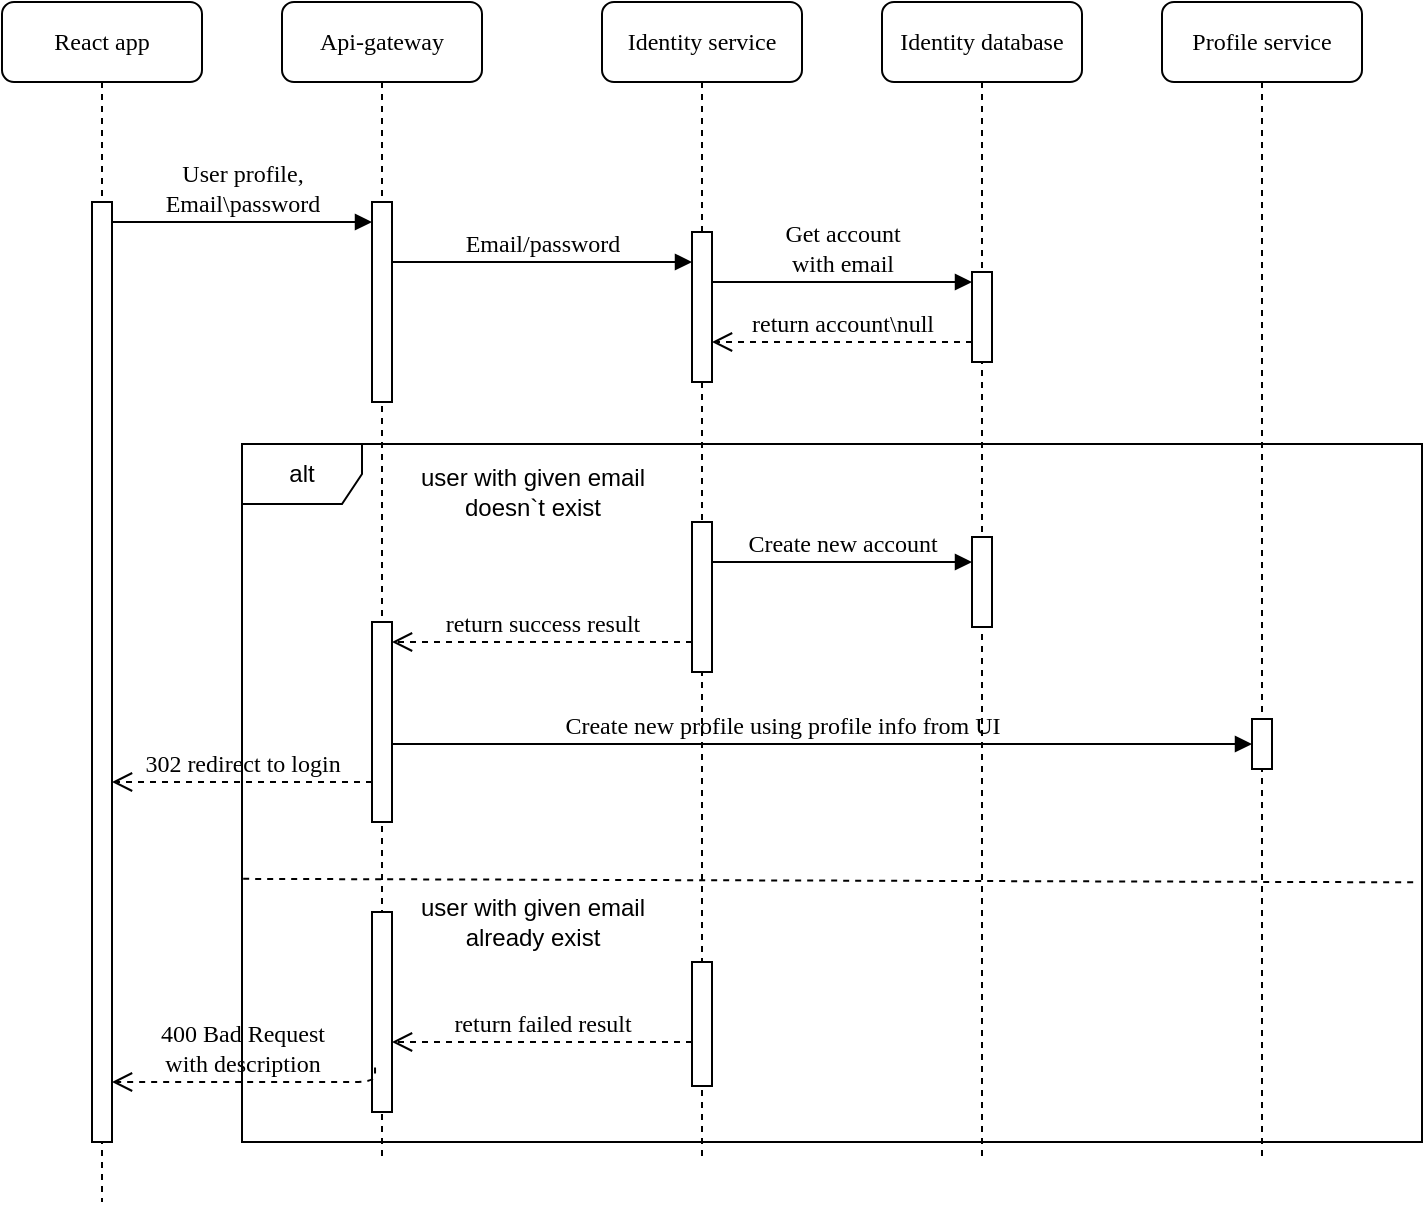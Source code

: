 <mxfile version="13.1.3" type="device" pages="6"><diagram id="9wFj2V6PpB4902ZqA-4b" name="Sign-up"><mxGraphModel dx="1447" dy="750" grid="1" gridSize="10" guides="1" tooltips="1" connect="1" arrows="1" fold="1" page="1" pageScale="1" pageWidth="827" pageHeight="1169" math="0" shadow="0"><root><mxCell id="CemL0s_GBhH2OFQFyPl--0"/><mxCell id="CemL0s_GBhH2OFQFyPl--1" parent="CemL0s_GBhH2OFQFyPl--0"/><mxCell id="FNiVeLtGF27XcZiE5bSa-1" value="alt" style="shape=umlFrame;whiteSpace=wrap;html=1;" vertex="1" parent="CemL0s_GBhH2OFQFyPl--1"><mxGeometry x="220" y="301" width="590" height="349" as="geometry"/></mxCell><mxCell id="ytcOfRuUmaXu5OtG5mwq-0" value="Api-gateway" style="shape=umlLifeline;perimeter=lifelinePerimeter;whiteSpace=wrap;html=1;container=1;collapsible=0;recursiveResize=0;outlineConnect=0;rounded=1;shadow=0;comic=0;labelBackgroundColor=none;strokeWidth=1;fontFamily=Verdana;fontSize=12;align=center;" parent="CemL0s_GBhH2OFQFyPl--1" vertex="1"><mxGeometry x="240" y="80" width="100" height="580" as="geometry"/></mxCell><mxCell id="ytcOfRuUmaXu5OtG5mwq-1" value="" style="html=1;points=[];perimeter=orthogonalPerimeter;rounded=0;shadow=0;comic=0;labelBackgroundColor=none;strokeWidth=1;fontFamily=Verdana;fontSize=12;align=center;" parent="ytcOfRuUmaXu5OtG5mwq-0" vertex="1"><mxGeometry x="45" y="100" width="10" height="100" as="geometry"/></mxCell><mxCell id="FNiVeLtGF27XcZiE5bSa-8" value="" style="html=1;points=[];perimeter=orthogonalPerimeter;rounded=0;shadow=0;comic=0;labelBackgroundColor=none;strokeWidth=1;fontFamily=Verdana;fontSize=12;align=center;" vertex="1" parent="ytcOfRuUmaXu5OtG5mwq-0"><mxGeometry x="45" y="310" width="10" height="100" as="geometry"/></mxCell><mxCell id="FNiVeLtGF27XcZiE5bSa-15" value="" style="html=1;points=[];perimeter=orthogonalPerimeter;rounded=0;shadow=0;comic=0;labelBackgroundColor=none;strokeWidth=1;fontFamily=Verdana;fontSize=12;align=center;" vertex="1" parent="ytcOfRuUmaXu5OtG5mwq-0"><mxGeometry x="45" y="455" width="10" height="100" as="geometry"/></mxCell><mxCell id="ytcOfRuUmaXu5OtG5mwq-2" value="Identity service" style="shape=umlLifeline;perimeter=lifelinePerimeter;whiteSpace=wrap;html=1;container=1;collapsible=0;recursiveResize=0;outlineConnect=0;rounded=1;shadow=0;comic=0;labelBackgroundColor=none;strokeWidth=1;fontFamily=Verdana;fontSize=12;align=center;" parent="CemL0s_GBhH2OFQFyPl--1" vertex="1"><mxGeometry x="400" y="80" width="100" height="580" as="geometry"/></mxCell><mxCell id="ytcOfRuUmaXu5OtG5mwq-3" value="" style="html=1;points=[];perimeter=orthogonalPerimeter;rounded=0;shadow=0;comic=0;labelBackgroundColor=none;strokeWidth=1;fontFamily=Verdana;fontSize=12;align=center;" parent="ytcOfRuUmaXu5OtG5mwq-2" vertex="1"><mxGeometry x="45" y="115" width="10" height="75" as="geometry"/></mxCell><mxCell id="FNiVeLtGF27XcZiE5bSa-5" value="" style="html=1;points=[];perimeter=orthogonalPerimeter;rounded=0;shadow=0;comic=0;labelBackgroundColor=none;strokeWidth=1;fontFamily=Verdana;fontSize=12;align=center;" vertex="1" parent="ytcOfRuUmaXu5OtG5mwq-2"><mxGeometry x="45" y="260" width="10" height="75" as="geometry"/></mxCell><mxCell id="FNiVeLtGF27XcZiE5bSa-14" value="" style="html=1;points=[];perimeter=orthogonalPerimeter;rounded=0;shadow=0;comic=0;labelBackgroundColor=none;strokeWidth=1;fontFamily=Verdana;fontSize=12;align=center;" vertex="1" parent="ytcOfRuUmaXu5OtG5mwq-2"><mxGeometry x="45" y="480" width="10" height="62" as="geometry"/></mxCell><mxCell id="ytcOfRuUmaXu5OtG5mwq-4" value="Identity database" style="shape=umlLifeline;perimeter=lifelinePerimeter;whiteSpace=wrap;html=1;container=1;collapsible=0;recursiveResize=0;outlineConnect=0;rounded=1;shadow=0;comic=0;labelBackgroundColor=none;strokeWidth=1;fontFamily=Verdana;fontSize=12;align=center;" parent="CemL0s_GBhH2OFQFyPl--1" vertex="1"><mxGeometry x="540" y="80" width="100" height="580" as="geometry"/></mxCell><mxCell id="ytcOfRuUmaXu5OtG5mwq-8" value="" style="html=1;points=[];perimeter=orthogonalPerimeter;rounded=0;shadow=0;comic=0;labelBackgroundColor=none;strokeWidth=1;fontFamily=Verdana;fontSize=12;align=center;" parent="ytcOfRuUmaXu5OtG5mwq-4" vertex="1"><mxGeometry x="45" y="135" width="10" height="45" as="geometry"/></mxCell><mxCell id="FNiVeLtGF27XcZiE5bSa-6" value="" style="html=1;points=[];perimeter=orthogonalPerimeter;rounded=0;shadow=0;comic=0;labelBackgroundColor=none;strokeWidth=1;fontFamily=Verdana;fontSize=12;align=center;" vertex="1" parent="ytcOfRuUmaXu5OtG5mwq-4"><mxGeometry x="45" y="267.5" width="10" height="45" as="geometry"/></mxCell><mxCell id="ytcOfRuUmaXu5OtG5mwq-6" value="React app" style="shape=umlLifeline;perimeter=lifelinePerimeter;whiteSpace=wrap;html=1;container=1;collapsible=0;recursiveResize=0;outlineConnect=0;rounded=1;shadow=0;comic=0;labelBackgroundColor=none;strokeWidth=1;fontFamily=Verdana;fontSize=12;align=center;" parent="CemL0s_GBhH2OFQFyPl--1" vertex="1"><mxGeometry x="100" y="80" width="100" height="600" as="geometry"/></mxCell><mxCell id="ytcOfRuUmaXu5OtG5mwq-7" value="" style="html=1;points=[];perimeter=orthogonalPerimeter;rounded=0;shadow=0;comic=0;labelBackgroundColor=none;strokeWidth=1;fontFamily=Verdana;fontSize=12;align=center;" parent="ytcOfRuUmaXu5OtG5mwq-6" vertex="1"><mxGeometry x="45" y="100" width="10" height="470" as="geometry"/></mxCell><mxCell id="ytcOfRuUmaXu5OtG5mwq-9" value="Get account&lt;br&gt;with email" style="html=1;verticalAlign=bottom;endArrow=block;labelBackgroundColor=none;fontFamily=Verdana;fontSize=12;edgeStyle=elbowEdgeStyle;elbow=vertical;" parent="CemL0s_GBhH2OFQFyPl--1" source="ytcOfRuUmaXu5OtG5mwq-3" target="ytcOfRuUmaXu5OtG5mwq-8" edge="1"><mxGeometry relative="1" as="geometry"><mxPoint x="510" y="220" as="sourcePoint"/><Array as="points"><mxPoint x="460" y="220"/></Array></mxGeometry></mxCell><mxCell id="ytcOfRuUmaXu5OtG5mwq-14" value="Email/password" style="html=1;verticalAlign=bottom;endArrow=block;labelBackgroundColor=none;fontFamily=Verdana;fontSize=12;edgeStyle=elbowEdgeStyle;elbow=vertical;" parent="CemL0s_GBhH2OFQFyPl--1" source="ytcOfRuUmaXu5OtG5mwq-1" target="ytcOfRuUmaXu5OtG5mwq-3" edge="1"><mxGeometry x="0.4" y="-30" relative="1" as="geometry"><mxPoint x="370" y="200" as="sourcePoint"/><mxPoint x="450" y="200" as="targetPoint"/><Array as="points"><mxPoint x="400" y="210"/></Array><mxPoint x="-30" y="-30" as="offset"/></mxGeometry></mxCell><mxCell id="ytcOfRuUmaXu5OtG5mwq-16" value="User profile,&lt;br&gt;Email\password" style="html=1;verticalAlign=bottom;endArrow=block;labelBackgroundColor=none;fontFamily=Verdana;fontSize=12;edgeStyle=elbowEdgeStyle;elbow=vertical;" parent="CemL0s_GBhH2OFQFyPl--1" source="ytcOfRuUmaXu5OtG5mwq-7" target="ytcOfRuUmaXu5OtG5mwq-1" edge="1"><mxGeometry relative="1" as="geometry"><mxPoint x="160" y="210.143" as="sourcePoint"/><mxPoint x="280" y="210" as="targetPoint"/><Array as="points"><mxPoint x="240" y="190"/><mxPoint x="260" y="200"/><mxPoint x="240" y="190"/><mxPoint x="280" y="210"/></Array></mxGeometry></mxCell><mxCell id="12zrE8Ep6tfc1RGa5wEC-0" value="Profile service" style="shape=umlLifeline;perimeter=lifelinePerimeter;whiteSpace=wrap;html=1;container=1;collapsible=0;recursiveResize=0;outlineConnect=0;rounded=1;shadow=0;comic=0;labelBackgroundColor=none;strokeWidth=1;fontFamily=Verdana;fontSize=12;align=center;" parent="CemL0s_GBhH2OFQFyPl--1" vertex="1"><mxGeometry x="680" y="80" width="100" height="580" as="geometry"/></mxCell><mxCell id="12zrE8Ep6tfc1RGa5wEC-2" value="" style="html=1;points=[];perimeter=orthogonalPerimeter;rounded=0;shadow=0;comic=0;labelBackgroundColor=none;strokeWidth=1;fontFamily=Verdana;fontSize=12;align=center;" parent="12zrE8Ep6tfc1RGa5wEC-0" vertex="1"><mxGeometry x="45" y="358.5" width="10" height="25" as="geometry"/></mxCell><mxCell id="hFNheI1LsJcgSRHqzO7D-6" value="return account\null" style="html=1;verticalAlign=bottom;endArrow=open;dashed=1;endSize=8;labelBackgroundColor=none;fontFamily=Verdana;fontSize=12;edgeStyle=elbowEdgeStyle;elbow=vertical;" edge="1" parent="CemL0s_GBhH2OFQFyPl--1" source="ytcOfRuUmaXu5OtG5mwq-8" target="ytcOfRuUmaXu5OtG5mwq-3"><mxGeometry relative="1" as="geometry"><mxPoint x="460" y="250" as="targetPoint"/><Array as="points"><mxPoint x="565" y="250"/><mxPoint x="535" y="220"/><mxPoint x="1005" y="200"/></Array><mxPoint x="590" y="250" as="sourcePoint"/></mxGeometry></mxCell><mxCell id="FNiVeLtGF27XcZiE5bSa-2" value="user with given email&lt;br&gt;doesn`t exist" style="text;html=1;align=center;verticalAlign=middle;resizable=0;points=[];autosize=1;" vertex="1" parent="CemL0s_GBhH2OFQFyPl--1"><mxGeometry x="300" y="310" width="130" height="30" as="geometry"/></mxCell><mxCell id="FNiVeLtGF27XcZiE5bSa-4" value="user with given email&lt;br&gt;already exist" style="text;html=1;align=center;verticalAlign=middle;resizable=0;points=[];autosize=1;" vertex="1" parent="CemL0s_GBhH2OFQFyPl--1"><mxGeometry x="300" y="525" width="130" height="30" as="geometry"/></mxCell><mxCell id="FNiVeLtGF27XcZiE5bSa-7" value="Create new account" style="html=1;verticalAlign=bottom;endArrow=block;labelBackgroundColor=none;fontFamily=Verdana;fontSize=12;edgeStyle=elbowEdgeStyle;elbow=vertical;" edge="1" parent="CemL0s_GBhH2OFQFyPl--1" source="FNiVeLtGF27XcZiE5bSa-5" target="FNiVeLtGF27XcZiE5bSa-6"><mxGeometry relative="1" as="geometry"><mxPoint x="465" y="369.66" as="sourcePoint"/><Array as="points"><mxPoint x="540" y="360"/><mxPoint x="470" y="369.66"/></Array><mxPoint x="595" y="369.66" as="targetPoint"/></mxGeometry></mxCell><mxCell id="FNiVeLtGF27XcZiE5bSa-9" value="return success result" style="html=1;verticalAlign=bottom;endArrow=open;dashed=1;endSize=8;labelBackgroundColor=none;fontFamily=Verdana;fontSize=12;edgeStyle=elbowEdgeStyle;elbow=vertical;" edge="1" parent="CemL0s_GBhH2OFQFyPl--1" source="FNiVeLtGF27XcZiE5bSa-5" target="FNiVeLtGF27XcZiE5bSa-8"><mxGeometry relative="1" as="geometry"><mxPoint x="300" y="400" as="targetPoint"/><Array as="points"><mxPoint x="410" y="400"/><mxPoint x="380" y="370"/><mxPoint x="850" y="350"/></Array><mxPoint x="430" y="400" as="sourcePoint"/></mxGeometry></mxCell><mxCell id="FNiVeLtGF27XcZiE5bSa-11" value="Create new profile using profile info from UI" style="html=1;verticalAlign=bottom;endArrow=block;labelBackgroundColor=none;fontFamily=Verdana;fontSize=12;edgeStyle=elbowEdgeStyle;elbow=vertical;" edge="1" parent="CemL0s_GBhH2OFQFyPl--1" source="FNiVeLtGF27XcZiE5bSa-8" target="12zrE8Ep6tfc1RGa5wEC-2"><mxGeometry x="0.465" y="-120" relative="1" as="geometry"><mxPoint x="330" y="470" as="sourcePoint"/><mxPoint x="480" y="470" as="targetPoint"/><Array as="points"><mxPoint x="530" y="451"/><mxPoint x="510" y="440"/><mxPoint x="610" y="451"/><mxPoint x="435" y="470"/></Array><mxPoint x="-120" y="-120" as="offset"/></mxGeometry></mxCell><mxCell id="FNiVeLtGF27XcZiE5bSa-12" value="302 redirect to login" style="html=1;verticalAlign=bottom;endArrow=open;dashed=1;endSize=8;labelBackgroundColor=none;fontFamily=Verdana;fontSize=12;edgeStyle=elbowEdgeStyle;elbow=vertical;" edge="1" parent="CemL0s_GBhH2OFQFyPl--1" source="FNiVeLtGF27XcZiE5bSa-8" target="ytcOfRuUmaXu5OtG5mwq-7"><mxGeometry relative="1" as="geometry"><mxPoint x="140" y="470" as="targetPoint"/><Array as="points"><mxPoint x="255" y="470"/><mxPoint x="225" y="440"/><mxPoint x="695" y="420"/></Array><mxPoint x="290" y="470" as="sourcePoint"/></mxGeometry></mxCell><mxCell id="FNiVeLtGF27XcZiE5bSa-13" value="" style="endArrow=none;dashed=1;html=1;entryX=0.995;entryY=0.628;entryDx=0;entryDy=0;entryPerimeter=0;exitX=0.001;exitY=0.623;exitDx=0;exitDy=0;exitPerimeter=0;" edge="1" parent="CemL0s_GBhH2OFQFyPl--1" source="FNiVeLtGF27XcZiE5bSa-1" target="FNiVeLtGF27XcZiE5bSa-1"><mxGeometry width="50" height="50" relative="1" as="geometry"><mxPoint x="500" y="590" as="sourcePoint"/><mxPoint x="550" y="540" as="targetPoint"/></mxGeometry></mxCell><mxCell id="FNiVeLtGF27XcZiE5bSa-16" value="return failed result" style="html=1;verticalAlign=bottom;endArrow=open;dashed=1;endSize=8;labelBackgroundColor=none;fontFamily=Verdana;fontSize=12;edgeStyle=elbowEdgeStyle;elbow=vertical;" edge="1" parent="CemL0s_GBhH2OFQFyPl--1" source="FNiVeLtGF27XcZiE5bSa-14" target="FNiVeLtGF27XcZiE5bSa-15"><mxGeometry relative="1" as="geometry"><mxPoint x="290" y="600" as="targetPoint"/><Array as="points"><mxPoint x="405" y="600"/><mxPoint x="375" y="570"/><mxPoint x="845" y="550"/></Array><mxPoint x="440" y="600" as="sourcePoint"/></mxGeometry></mxCell><mxCell id="FNiVeLtGF27XcZiE5bSa-17" value="400 Bad Request&lt;br&gt;with description" style="html=1;verticalAlign=bottom;endArrow=open;dashed=1;endSize=8;labelBackgroundColor=none;fontFamily=Verdana;fontSize=12;edgeStyle=elbowEdgeStyle;elbow=vertical;exitX=0.152;exitY=0.778;exitDx=0;exitDy=0;exitPerimeter=0;" edge="1" parent="CemL0s_GBhH2OFQFyPl--1" source="FNiVeLtGF27XcZiE5bSa-15" target="ytcOfRuUmaXu5OtG5mwq-7"><mxGeometry x="0.063" relative="1" as="geometry"><mxPoint x="150" y="620" as="targetPoint"/><Array as="points"><mxPoint x="260" y="620"/><mxPoint x="230" y="590"/><mxPoint x="700" y="570"/></Array><mxPoint x="300" y="620" as="sourcePoint"/><mxPoint as="offset"/></mxGeometry></mxCell></root></mxGraphModel></diagram><diagram id="shGh03tXPEc8SyBQGdR-" name="Sign-in"><mxGraphModel dx="868" dy="450" grid="1" gridSize="10" guides="1" tooltips="1" connect="1" arrows="1" fold="1" page="1" pageScale="1" pageWidth="827" pageHeight="1169" math="0" shadow="0"><root><mxCell id="g4uzUHYC7VZKyUYP_6gi-0"/><mxCell id="g4uzUHYC7VZKyUYP_6gi-1" parent="g4uzUHYC7VZKyUYP_6gi-0"/><mxCell id="Z45GJV1Mc2yyMGItYwNS-1" value="" style="group" parent="g4uzUHYC7VZKyUYP_6gi-1" vertex="1" connectable="0"><mxGeometry x="200" y="290" width="450" height="300" as="geometry"/></mxCell><mxCell id="_-uj1CBQ7Txz2JvthzSC-19" value="alt" style="shape=umlFrame;whiteSpace=wrap;html=1;" parent="Z45GJV1Mc2yyMGItYwNS-1" vertex="1"><mxGeometry width="450" height="300" as="geometry"/></mxCell><mxCell id="_-uj1CBQ7Txz2JvthzSC-20" value="authentication successful" style="text;html=1;align=center;verticalAlign=middle;resizable=0;points=[];autosize=1;" parent="Z45GJV1Mc2yyMGItYwNS-1" vertex="1"><mxGeometry x="3.814" y="40" width="150" height="20" as="geometry"/></mxCell><mxCell id="z5anBzTkTk3a5vYDcYJt-3" value="" style="endArrow=none;dashed=1;html=1;" parent="Z45GJV1Mc2yyMGItYwNS-1" edge="1"><mxGeometry width="50" height="50" relative="1" as="geometry"><mxPoint x="-0.763" y="159" as="sourcePoint"/><mxPoint x="450" y="159" as="targetPoint"/><Array as="points"><mxPoint x="404.237" y="159"/></Array></mxGeometry></mxCell><mxCell id="z5anBzTkTk3a5vYDcYJt-4" value="authentication failed" style="text;html=1;align=center;verticalAlign=middle;resizable=0;points=[];autosize=1;" parent="Z45GJV1Mc2yyMGItYwNS-1" vertex="1"><mxGeometry x="7.627" y="170" width="120" height="20" as="geometry"/></mxCell><mxCell id="_-uj1CBQ7Txz2JvthzSC-0" value="Api-gateway" style="shape=umlLifeline;perimeter=lifelinePerimeter;whiteSpace=wrap;html=1;container=1;collapsible=0;recursiveResize=0;outlineConnect=0;rounded=1;shadow=0;comic=0;labelBackgroundColor=none;strokeWidth=1;fontFamily=Verdana;fontSize=12;align=center;" parent="g4uzUHYC7VZKyUYP_6gi-1" vertex="1"><mxGeometry x="220" y="50" width="100" height="580" as="geometry"/></mxCell><mxCell id="_-uj1CBQ7Txz2JvthzSC-1" value="" style="html=1;points=[];perimeter=orthogonalPerimeter;rounded=0;shadow=0;comic=0;labelBackgroundColor=none;strokeWidth=1;fontFamily=Verdana;fontSize=12;align=center;" parent="_-uj1CBQ7Txz2JvthzSC-0" vertex="1"><mxGeometry x="45" y="110" width="10" height="50" as="geometry"/></mxCell><mxCell id="_-uj1CBQ7Txz2JvthzSC-2" value="Identity service" style="shape=umlLifeline;perimeter=lifelinePerimeter;whiteSpace=wrap;html=1;container=1;collapsible=0;recursiveResize=0;outlineConnect=0;rounded=1;shadow=0;comic=0;labelBackgroundColor=none;strokeWidth=1;fontFamily=Verdana;fontSize=12;align=center;" parent="g4uzUHYC7VZKyUYP_6gi-1" vertex="1"><mxGeometry x="380" y="50" width="100" height="580" as="geometry"/></mxCell><mxCell id="_-uj1CBQ7Txz2JvthzSC-3" value="" style="html=1;points=[];perimeter=orthogonalPerimeter;rounded=0;shadow=0;comic=0;labelBackgroundColor=none;strokeWidth=1;fontFamily=Verdana;fontSize=12;align=center;" parent="_-uj1CBQ7Txz2JvthzSC-2" vertex="1"><mxGeometry x="45" y="120" width="10" height="80" as="geometry"/></mxCell><mxCell id="_-uj1CBQ7Txz2JvthzSC-4" value="Identity database" style="shape=umlLifeline;perimeter=lifelinePerimeter;whiteSpace=wrap;html=1;container=1;collapsible=0;recursiveResize=0;outlineConnect=0;rounded=1;shadow=0;comic=0;labelBackgroundColor=none;strokeWidth=1;fontFamily=Verdana;fontSize=12;align=center;" parent="g4uzUHYC7VZKyUYP_6gi-1" vertex="1"><mxGeometry x="540" y="50" width="100" height="580" as="geometry"/></mxCell><mxCell id="_-uj1CBQ7Txz2JvthzSC-6" value="React app" style="shape=umlLifeline;perimeter=lifelinePerimeter;whiteSpace=wrap;html=1;container=1;collapsible=0;recursiveResize=0;outlineConnect=0;rounded=1;shadow=0;comic=0;labelBackgroundColor=none;strokeWidth=1;fontFamily=Verdana;fontSize=12;align=center;" parent="g4uzUHYC7VZKyUYP_6gi-1" vertex="1"><mxGeometry x="60" y="50" width="100" height="570" as="geometry"/></mxCell><mxCell id="_-uj1CBQ7Txz2JvthzSC-7" value="" style="html=1;points=[];perimeter=orthogonalPerimeter;rounded=0;shadow=0;comic=0;labelBackgroundColor=none;strokeWidth=1;fontFamily=Verdana;fontSize=12;align=center;" parent="_-uj1CBQ7Txz2JvthzSC-6" vertex="1"><mxGeometry x="45" y="100" width="10" height="410" as="geometry"/></mxCell><mxCell id="_-uj1CBQ7Txz2JvthzSC-8" value="" style="html=1;points=[];perimeter=orthogonalPerimeter;rounded=0;shadow=0;comic=0;labelBackgroundColor=none;strokeWidth=1;fontFamily=Verdana;fontSize=12;align=center;" parent="g4uzUHYC7VZKyUYP_6gi-1" vertex="1"><mxGeometry x="585" y="180" width="10" height="60" as="geometry"/></mxCell><mxCell id="_-uj1CBQ7Txz2JvthzSC-9" value="get stored password" style="html=1;verticalAlign=bottom;endArrow=block;labelBackgroundColor=none;fontFamily=Verdana;fontSize=12;edgeStyle=elbowEdgeStyle;elbow=vertical;" parent="g4uzUHYC7VZKyUYP_6gi-1" source="_-uj1CBQ7Txz2JvthzSC-3" target="_-uj1CBQ7Txz2JvthzSC-8" edge="1"><mxGeometry relative="1" as="geometry"><mxPoint x="490" y="190" as="sourcePoint"/><Array as="points"><mxPoint x="440" y="190"/></Array></mxGeometry></mxCell><mxCell id="_-uj1CBQ7Txz2JvthzSC-13" value="email\password" style="html=1;verticalAlign=bottom;endArrow=block;labelBackgroundColor=none;fontFamily=Verdana;fontSize=12;edgeStyle=elbowEdgeStyle;elbow=vertical;" parent="g4uzUHYC7VZKyUYP_6gi-1" source="_-uj1CBQ7Txz2JvthzSC-1" target="_-uj1CBQ7Txz2JvthzSC-3" edge="1"><mxGeometry relative="1" as="geometry"><mxPoint x="350" y="170" as="sourcePoint"/><Array as="points"><mxPoint x="360" y="180"/><mxPoint x="400" y="190"/></Array></mxGeometry></mxCell><mxCell id="_-uj1CBQ7Txz2JvthzSC-14" value="stored password" style="html=1;verticalAlign=bottom;endArrow=open;dashed=1;endSize=8;labelBackgroundColor=none;fontFamily=Verdana;fontSize=12;edgeStyle=elbowEdgeStyle;elbow=vertical;" parent="g4uzUHYC7VZKyUYP_6gi-1" source="_-uj1CBQ7Txz2JvthzSC-8" target="_-uj1CBQ7Txz2JvthzSC-3" edge="1"><mxGeometry relative="1" as="geometry"><mxPoint x="435" y="260.0" as="targetPoint"/><Array as="points"><mxPoint x="550" y="220"/><mxPoint x="530" y="250"/><mxPoint x="510" y="260"/><mxPoint x="540" y="260"/></Array><mxPoint x="565" y="260.0" as="sourcePoint"/></mxGeometry></mxCell><mxCell id="_-uj1CBQ7Txz2JvthzSC-16" value="email\password" style="html=1;verticalAlign=bottom;endArrow=block;labelBackgroundColor=none;fontFamily=Verdana;fontSize=12;edgeStyle=elbowEdgeStyle;elbow=vertical;" parent="g4uzUHYC7VZKyUYP_6gi-1" source="_-uj1CBQ7Txz2JvthzSC-7" target="_-uj1CBQ7Txz2JvthzSC-1" edge="1"><mxGeometry relative="1" as="geometry"><mxPoint x="120" y="179.765" as="sourcePoint"/><mxPoint x="270" y="180.0" as="targetPoint"/><Array as="points"><mxPoint x="170" y="170"/><mxPoint x="230" y="180"/></Array></mxGeometry></mxCell><mxCell id="_-uj1CBQ7Txz2JvthzSC-21" value="" style="html=1;points=[];perimeter=orthogonalPerimeter;rounded=0;shadow=0;comic=0;labelBackgroundColor=none;strokeWidth=1;fontFamily=Verdana;fontSize=12;align=center;" parent="g4uzUHYC7VZKyUYP_6gi-1" vertex="1"><mxGeometry x="425" y="340" width="10" height="50" as="geometry"/></mxCell><mxCell id="_-uj1CBQ7Txz2JvthzSC-22" value="" style="html=1;points=[];perimeter=orthogonalPerimeter;rounded=0;shadow=0;comic=0;labelBackgroundColor=none;strokeWidth=1;fontFamily=Verdana;fontSize=12;align=center;" parent="g4uzUHYC7VZKyUYP_6gi-1" vertex="1"><mxGeometry x="585" y="350" width="10" height="30" as="geometry"/></mxCell><mxCell id="_-uj1CBQ7Txz2JvthzSC-23" value="" style="html=1;points=[];perimeter=orthogonalPerimeter;rounded=0;shadow=0;comic=0;labelBackgroundColor=none;strokeWidth=1;fontFamily=Verdana;fontSize=12;align=center;" parent="g4uzUHYC7VZKyUYP_6gi-1" vertex="1"><mxGeometry x="265" y="360" width="10" height="80" as="geometry"/></mxCell><mxCell id="_-uj1CBQ7Txz2JvthzSC-25" value="new session token" style="html=1;verticalAlign=bottom;endArrow=open;dashed=1;endSize=8;labelBackgroundColor=none;fontFamily=Verdana;fontSize=12;edgeStyle=elbowEdgeStyle;elbow=vertical;" parent="g4uzUHYC7VZKyUYP_6gi-1" edge="1"><mxGeometry relative="1" as="geometry"><mxPoint x="275" y="380" as="targetPoint"/><Array as="points"><mxPoint x="390" y="380"/><mxPoint x="370" y="410"/><mxPoint x="350" y="420"/><mxPoint x="380" y="420"/></Array><mxPoint x="425" y="380" as="sourcePoint"/></mxGeometry></mxCell><mxCell id="_-uj1CBQ7Txz2JvthzSC-26" value="store new session token" style="html=1;verticalAlign=bottom;endArrow=block;labelBackgroundColor=none;fontFamily=Verdana;fontSize=12;edgeStyle=elbowEdgeStyle;elbow=vertical;" parent="g4uzUHYC7VZKyUYP_6gi-1" edge="1"><mxGeometry relative="1" as="geometry"><mxPoint x="435" y="360" as="sourcePoint"/><Array as="points"><mxPoint x="440" y="360"/></Array><mxPoint x="585" y="360" as="targetPoint"/></mxGeometry></mxCell><mxCell id="z5anBzTkTk3a5vYDcYJt-2" value="200 OK with&lt;br&gt;new session token" style="html=1;verticalAlign=bottom;endArrow=open;dashed=1;endSize=8;labelBackgroundColor=none;fontFamily=Verdana;fontSize=12;edgeStyle=elbowEdgeStyle;elbow=vertical;" parent="g4uzUHYC7VZKyUYP_6gi-1" edge="1"><mxGeometry relative="1" as="geometry"><mxPoint x="115" y="430" as="targetPoint"/><Array as="points"><mxPoint x="230" y="430"/><mxPoint x="210" y="460"/><mxPoint x="190" y="470"/><mxPoint x="220" y="470"/></Array><mxPoint x="265" y="430" as="sourcePoint"/><mxPoint as="offset"/></mxGeometry></mxCell><mxCell id="z5anBzTkTk3a5vYDcYJt-5" value="" style="html=1;points=[];perimeter=orthogonalPerimeter;rounded=0;shadow=0;comic=0;labelBackgroundColor=none;strokeWidth=1;fontFamily=Verdana;fontSize=12;align=center;" parent="g4uzUHYC7VZKyUYP_6gi-1" vertex="1"><mxGeometry x="425" y="470" width="10" height="40" as="geometry"/></mxCell><mxCell id="z5anBzTkTk3a5vYDcYJt-8" value="" style="html=1;points=[];perimeter=orthogonalPerimeter;rounded=0;shadow=0;comic=0;labelBackgroundColor=none;strokeWidth=1;fontFamily=Verdana;fontSize=12;align=center;" parent="g4uzUHYC7VZKyUYP_6gi-1" vertex="1"><mxGeometry x="265" y="490" width="10" height="40" as="geometry"/></mxCell><mxCell id="z5anBzTkTk3a5vYDcYJt-9" value="empty token" style="html=1;verticalAlign=bottom;endArrow=open;dashed=1;endSize=8;labelBackgroundColor=none;fontFamily=Verdana;fontSize=12;edgeStyle=elbowEdgeStyle;elbow=vertical;" parent="g4uzUHYC7VZKyUYP_6gi-1" edge="1"><mxGeometry relative="1" as="geometry"><mxPoint x="275" y="500" as="targetPoint"/><Array as="points"><mxPoint x="390" y="500"/><mxPoint x="370" y="530"/><mxPoint x="350" y="540"/><mxPoint x="380" y="540"/></Array><mxPoint x="425" y="500" as="sourcePoint"/></mxGeometry></mxCell><mxCell id="z5anBzTkTk3a5vYDcYJt-10" value="401 Unauthorized" style="html=1;verticalAlign=bottom;endArrow=open;dashed=1;endSize=8;labelBackgroundColor=none;fontFamily=Verdana;fontSize=12;edgeStyle=elbowEdgeStyle;elbow=vertical;" parent="g4uzUHYC7VZKyUYP_6gi-1" edge="1"><mxGeometry relative="1" as="geometry"><mxPoint x="115" y="520" as="targetPoint"/><Array as="points"><mxPoint x="230" y="520"/><mxPoint x="210" y="550"/><mxPoint x="190" y="560"/><mxPoint x="220" y="560"/></Array><mxPoint x="265" y="520" as="sourcePoint"/></mxGeometry></mxCell></root></mxGraphModel></diagram><diagram id="U9p7VOnTz3pqEFTd15si" name="Logout"><mxGraphModel dx="1021" dy="529" grid="1" gridSize="10" guides="1" tooltips="1" connect="1" arrows="1" fold="1" page="1" pageScale="1" pageWidth="827" pageHeight="1169" math="0" shadow="0"><root><mxCell id="Cgi80x9LfgDwhSQCfqFJ-0"/><mxCell id="Cgi80x9LfgDwhSQCfqFJ-1" parent="Cgi80x9LfgDwhSQCfqFJ-0"/><mxCell id="0Xk-_er3-qbPC-zSCmiB-0" value="Api-gateway" style="shape=umlLifeline;perimeter=lifelinePerimeter;whiteSpace=wrap;html=1;container=1;collapsible=0;recursiveResize=0;outlineConnect=0;rounded=1;shadow=0;comic=0;labelBackgroundColor=none;strokeWidth=1;fontFamily=Verdana;fontSize=12;align=center;" parent="Cgi80x9LfgDwhSQCfqFJ-1" vertex="1"><mxGeometry x="240" y="80" width="100" height="580" as="geometry"/></mxCell><mxCell id="0Xk-_er3-qbPC-zSCmiB-1" value="" style="html=1;points=[];perimeter=orthogonalPerimeter;rounded=0;shadow=0;comic=0;labelBackgroundColor=none;strokeWidth=1;fontFamily=Verdana;fontSize=12;align=center;" parent="0Xk-_er3-qbPC-zSCmiB-0" vertex="1"><mxGeometry x="45" y="110" width="10" height="120" as="geometry"/></mxCell><mxCell id="0Xk-_er3-qbPC-zSCmiB-2" value="Identity service" style="shape=umlLifeline;perimeter=lifelinePerimeter;whiteSpace=wrap;html=1;container=1;collapsible=0;recursiveResize=0;outlineConnect=0;rounded=1;shadow=0;comic=0;labelBackgroundColor=none;strokeWidth=1;fontFamily=Verdana;fontSize=12;align=center;" parent="Cgi80x9LfgDwhSQCfqFJ-1" vertex="1"><mxGeometry x="400" y="80" width="100" height="580" as="geometry"/></mxCell><mxCell id="0Xk-_er3-qbPC-zSCmiB-3" value="" style="html=1;points=[];perimeter=orthogonalPerimeter;rounded=0;shadow=0;comic=0;labelBackgroundColor=none;strokeWidth=1;fontFamily=Verdana;fontSize=12;align=center;" parent="0Xk-_er3-qbPC-zSCmiB-2" vertex="1"><mxGeometry x="45" y="120" width="10" height="30" as="geometry"/></mxCell><mxCell id="0Xk-_er3-qbPC-zSCmiB-4" value="Identity service&lt;br&gt;database" style="shape=umlLifeline;perimeter=lifelinePerimeter;whiteSpace=wrap;html=1;container=1;collapsible=0;recursiveResize=0;outlineConnect=0;rounded=1;shadow=0;comic=0;labelBackgroundColor=none;strokeWidth=1;fontFamily=Verdana;fontSize=12;align=center;" parent="Cgi80x9LfgDwhSQCfqFJ-1" vertex="1"><mxGeometry x="560" y="80" width="100" height="580" as="geometry"/></mxCell><mxCell id="0Xk-_er3-qbPC-zSCmiB-6" value="React app" style="shape=umlLifeline;perimeter=lifelinePerimeter;whiteSpace=wrap;html=1;container=1;collapsible=0;recursiveResize=0;outlineConnect=0;rounded=1;shadow=0;comic=0;labelBackgroundColor=none;strokeWidth=1;fontFamily=Verdana;fontSize=12;align=center;" parent="Cgi80x9LfgDwhSQCfqFJ-1" vertex="1"><mxGeometry x="80" y="80" width="100" height="580" as="geometry"/></mxCell><mxCell id="0Xk-_er3-qbPC-zSCmiB-7" value="" style="html=1;points=[];perimeter=orthogonalPerimeter;rounded=0;shadow=0;comic=0;labelBackgroundColor=none;strokeWidth=1;fontFamily=Verdana;fontSize=12;align=center;" parent="0Xk-_er3-qbPC-zSCmiB-6" vertex="1"><mxGeometry x="45" y="100" width="10" height="150" as="geometry"/></mxCell><mxCell id="0Xk-_er3-qbPC-zSCmiB-8" value="" style="html=1;points=[];perimeter=orthogonalPerimeter;rounded=0;shadow=0;comic=0;labelBackgroundColor=none;strokeWidth=1;fontFamily=Verdana;fontSize=12;align=center;" parent="Cgi80x9LfgDwhSQCfqFJ-1" vertex="1"><mxGeometry x="605" y="210" width="10" height="30" as="geometry"/></mxCell><mxCell id="0Xk-_er3-qbPC-zSCmiB-9" value="remove token" style="html=1;verticalAlign=bottom;endArrow=block;labelBackgroundColor=none;fontFamily=Verdana;fontSize=12;edgeStyle=elbowEdgeStyle;elbow=vertical;" parent="Cgi80x9LfgDwhSQCfqFJ-1" source="0Xk-_er3-qbPC-zSCmiB-3" target="0Xk-_er3-qbPC-zSCmiB-8" edge="1"><mxGeometry relative="1" as="geometry"><mxPoint x="510" y="220" as="sourcePoint"/><Array as="points"><mxPoint x="460" y="220"/></Array></mxGeometry></mxCell><mxCell id="0Xk-_er3-qbPC-zSCmiB-13" value="logout(token)" style="html=1;verticalAlign=bottom;endArrow=block;labelBackgroundColor=none;fontFamily=Verdana;fontSize=12;edgeStyle=elbowEdgeStyle;elbow=vertical;" parent="Cgi80x9LfgDwhSQCfqFJ-1" source="0Xk-_er3-qbPC-zSCmiB-1" target="0Xk-_er3-qbPC-zSCmiB-3" edge="1"><mxGeometry relative="1" as="geometry"><mxPoint x="370" y="200" as="sourcePoint"/><Array as="points"><mxPoint x="380" y="210"/><mxPoint x="420" y="220"/></Array></mxGeometry></mxCell><mxCell id="0Xk-_er3-qbPC-zSCmiB-15" value="302 Redirect&lt;br&gt;to home page" style="html=1;verticalAlign=bottom;endArrow=open;dashed=1;endSize=8;labelBackgroundColor=none;fontFamily=Verdana;fontSize=12;edgeStyle=elbowEdgeStyle;elbow=vertical;" parent="Cgi80x9LfgDwhSQCfqFJ-1" source="0Xk-_er3-qbPC-zSCmiB-1" target="0Xk-_er3-qbPC-zSCmiB-7" edge="1"><mxGeometry relative="1" as="geometry"><mxPoint x="290" y="300" as="targetPoint"/><Array as="points"><mxPoint x="220" y="300"/><mxPoint x="240" y="280"/><mxPoint x="220" y="300"/><mxPoint x="375" y="300"/><mxPoint x="405" y="300"/></Array><mxPoint x="430" y="300.0" as="sourcePoint"/></mxGeometry></mxCell><mxCell id="0Xk-_er3-qbPC-zSCmiB-16" value="session token" style="html=1;verticalAlign=bottom;endArrow=block;labelBackgroundColor=none;fontFamily=Verdana;fontSize=12;edgeStyle=elbowEdgeStyle;elbow=vertical;" parent="Cgi80x9LfgDwhSQCfqFJ-1" source="0Xk-_er3-qbPC-zSCmiB-7" target="0Xk-_er3-qbPC-zSCmiB-1" edge="1"><mxGeometry relative="1" as="geometry"><mxPoint x="140" y="209.765" as="sourcePoint"/><mxPoint x="290" y="210.0" as="targetPoint"/><Array as="points"><mxPoint x="190" y="200"/><mxPoint x="250" y="210"/></Array></mxGeometry></mxCell></root></mxGraphModel></diagram><diagram id="Oed5_yPvXSEjmMO0VpmN" name="Get profile"><mxGraphModel dx="868" dy="450" grid="1" gridSize="10" guides="1" tooltips="1" connect="1" arrows="1" fold="1" page="1" pageScale="1" pageWidth="827" pageHeight="1169" math="0" shadow="0"><root><mxCell id="C5OgCIdjaH6MPQGJhTUE-0"/><mxCell id="C5OgCIdjaH6MPQGJhTUE-1" parent="C5OgCIdjaH6MPQGJhTUE-0"/><mxCell id="ybT5hiMjuxDQSyocIZ4y-1" value="alt" style="shape=umlFrame;whiteSpace=wrap;html=1;" parent="C5OgCIdjaH6MPQGJhTUE-1" vertex="1"><mxGeometry x="101" y="100" width="599" height="450" as="geometry"/></mxCell><mxCell id="aUNX-HDIp7LIZynl0neL-0" value="Api-gateway" style="shape=umlLifeline;perimeter=lifelinePerimeter;whiteSpace=wrap;html=1;container=1;collapsible=0;recursiveResize=0;outlineConnect=0;rounded=1;shadow=0;comic=0;labelBackgroundColor=none;strokeWidth=1;fontFamily=Verdana;fontSize=12;align=center;" parent="C5OgCIdjaH6MPQGJhTUE-1" vertex="1"><mxGeometry x="291" y="40" width="100" height="580" as="geometry"/></mxCell><mxCell id="aUNX-HDIp7LIZynl0neL-1" value="" style="html=1;points=[];perimeter=orthogonalPerimeter;rounded=0;shadow=0;comic=0;labelBackgroundColor=none;strokeWidth=1;fontFamily=Verdana;fontSize=12;align=center;" parent="aUNX-HDIp7LIZynl0neL-0" vertex="1"><mxGeometry x="45" y="130" width="10" height="140" as="geometry"/></mxCell><mxCell id="ybT5hiMjuxDQSyocIZ4y-7" value="" style="html=1;points=[];perimeter=orthogonalPerimeter;rounded=0;shadow=0;comic=0;labelBackgroundColor=none;strokeWidth=1;fontFamily=Verdana;fontSize=12;align=center;" parent="aUNX-HDIp7LIZynl0neL-0" vertex="1"><mxGeometry x="45" y="390" width="10" height="80" as="geometry"/></mxCell><mxCell id="aUNX-HDIp7LIZynl0neL-5" value="Profile service" style="shape=umlLifeline;perimeter=lifelinePerimeter;whiteSpace=wrap;html=1;container=1;collapsible=0;recursiveResize=0;outlineConnect=0;rounded=1;shadow=0;comic=0;labelBackgroundColor=none;strokeWidth=1;fontFamily=Verdana;fontSize=12;align=center;" parent="C5OgCIdjaH6MPQGJhTUE-1" vertex="1"><mxGeometry x="590" y="40" width="100" height="580" as="geometry"/></mxCell><mxCell id="aUNX-HDIp7LIZynl0neL-6" value="" style="html=1;points=[];perimeter=orthogonalPerimeter;rounded=0;shadow=0;comic=0;labelBackgroundColor=none;strokeWidth=1;fontFamily=Verdana;fontSize=12;align=center;" parent="aUNX-HDIp7LIZynl0neL-5" vertex="1"><mxGeometry x="45" y="200" width="10" height="60" as="geometry"/></mxCell><mxCell id="aUNX-HDIp7LIZynl0neL-7" value="React app" style="shape=umlLifeline;perimeter=lifelinePerimeter;whiteSpace=wrap;html=1;container=1;collapsible=0;recursiveResize=0;outlineConnect=0;rounded=1;shadow=0;comic=0;labelBackgroundColor=none;strokeWidth=1;fontFamily=Verdana;fontSize=12;align=center;" parent="C5OgCIdjaH6MPQGJhTUE-1" vertex="1"><mxGeometry x="131" y="40" width="100" height="580" as="geometry"/></mxCell><mxCell id="aUNX-HDIp7LIZynl0neL-8" value="" style="html=1;points=[];perimeter=orthogonalPerimeter;rounded=0;shadow=0;comic=0;labelBackgroundColor=none;strokeWidth=1;fontFamily=Verdana;fontSize=12;align=center;" parent="aUNX-HDIp7LIZynl0neL-7" vertex="1"><mxGeometry x="45" y="120" width="10" height="170" as="geometry"/></mxCell><mxCell id="ybT5hiMjuxDQSyocIZ4y-6" value="" style="html=1;points=[];perimeter=orthogonalPerimeter;rounded=0;shadow=0;comic=0;labelBackgroundColor=none;strokeWidth=1;fontFamily=Verdana;fontSize=12;align=center;" parent="aUNX-HDIp7LIZynl0neL-7" vertex="1"><mxGeometry x="45" y="370" width="10" height="110" as="geometry"/></mxCell><mxCell id="aUNX-HDIp7LIZynl0neL-13" value="return profile" style="html=1;verticalAlign=bottom;endArrow=open;dashed=1;endSize=8;labelBackgroundColor=none;fontFamily=Verdana;fontSize=12;edgeStyle=elbowEdgeStyle;elbow=vertical;" parent="C5OgCIdjaH6MPQGJhTUE-1" source="aUNX-HDIp7LIZynl0neL-1" target="aUNX-HDIp7LIZynl0neL-8" edge="1"><mxGeometry relative="1" as="geometry"><mxPoint x="341" y="260" as="targetPoint"/><Array as="points"><mxPoint x="320" y="300"/><mxPoint x="301" y="280"/><mxPoint x="301" y="250"/><mxPoint x="311" y="240"/><mxPoint x="311" y="380"/><mxPoint x="281" y="370"/><mxPoint x="271" y="260"/><mxPoint x="426" y="260"/><mxPoint x="456" y="260"/></Array><mxPoint x="481" y="260.0" as="sourcePoint"/></mxGeometry></mxCell><mxCell id="aUNX-HDIp7LIZynl0neL-14" value="get profile&lt;br&gt;(session token&lt;br&gt;in headers)" style="html=1;verticalAlign=bottom;endArrow=block;labelBackgroundColor=none;fontFamily=Verdana;fontSize=12;edgeStyle=elbowEdgeStyle;elbow=vertical;" parent="C5OgCIdjaH6MPQGJhTUE-1" source="aUNX-HDIp7LIZynl0neL-8" target="aUNX-HDIp7LIZynl0neL-1" edge="1"><mxGeometry relative="1" as="geometry"><mxPoint x="191" y="169.765" as="sourcePoint"/><mxPoint x="341" y="170.0" as="targetPoint"/><Array as="points"><mxPoint x="261" y="190"/><mxPoint x="241" y="160"/><mxPoint x="301" y="170"/></Array><mxPoint as="offset"/></mxGeometry></mxCell><mxCell id="ybT5hiMjuxDQSyocIZ4y-2" value="token is valid" style="text;html=1;align=center;verticalAlign=middle;resizable=0;points=[];autosize=1;" parent="C5OgCIdjaH6MPQGJhTUE-1" vertex="1"><mxGeometry x="181" y="110" width="80" height="20" as="geometry"/></mxCell><mxCell id="ybT5hiMjuxDQSyocIZ4y-4" value="token is empty or invalid" style="text;html=1;align=center;verticalAlign=middle;resizable=0;points=[];autosize=1;" parent="C5OgCIdjaH6MPQGJhTUE-1" vertex="1"><mxGeometry x="105" y="360" width="140" height="20" as="geometry"/></mxCell><mxCell id="ybT5hiMjuxDQSyocIZ4y-5" value="" style="endArrow=none;dashed=1;html=1;exitX=0;exitY=0.569;exitDx=0;exitDy=0;exitPerimeter=0;entryX=1;entryY=0.562;entryDx=0;entryDy=0;entryPerimeter=0;" parent="C5OgCIdjaH6MPQGJhTUE-1" source="ybT5hiMjuxDQSyocIZ4y-1" target="ybT5hiMjuxDQSyocIZ4y-1" edge="1"><mxGeometry width="50" height="50" relative="1" as="geometry"><mxPoint x="291" y="370" as="sourcePoint"/><mxPoint x="341" y="320" as="targetPoint"/></mxGeometry></mxCell><mxCell id="ybT5hiMjuxDQSyocIZ4y-8" value="get profile&lt;br&gt;(session token&lt;br&gt;in headers)" style="html=1;verticalAlign=bottom;endArrow=block;labelBackgroundColor=none;fontFamily=Verdana;fontSize=12;edgeStyle=elbowEdgeStyle;elbow=vertical;" parent="C5OgCIdjaH6MPQGJhTUE-1" source="ybT5hiMjuxDQSyocIZ4y-6" target="ybT5hiMjuxDQSyocIZ4y-7" edge="1"><mxGeometry relative="1" as="geometry"><mxPoint x="191" y="380" as="sourcePoint"/><mxPoint x="341" y="380" as="targetPoint"/><Array as="points"><mxPoint x="310" y="450"/><mxPoint x="320" y="440"/><mxPoint x="280" y="420"/><mxPoint x="266" y="380"/><mxPoint x="246" y="350"/><mxPoint x="306" y="360"/></Array><mxPoint as="offset"/></mxGeometry></mxCell><mxCell id="ybT5hiMjuxDQSyocIZ4y-9" value="401 Unauthorized" style="html=1;verticalAlign=bottom;endArrow=open;dashed=1;endSize=8;labelBackgroundColor=none;fontFamily=Verdana;fontSize=12;edgeStyle=elbowEdgeStyle;elbow=vertical;" parent="C5OgCIdjaH6MPQGJhTUE-1" source="ybT5hiMjuxDQSyocIZ4y-7" target="ybT5hiMjuxDQSyocIZ4y-6" edge="1"><mxGeometry relative="1" as="geometry"><mxPoint x="161" y="410" as="targetPoint"/><Array as="points"><mxPoint x="300" y="500"/><mxPoint x="270" y="490"/><mxPoint x="300" y="480"/><mxPoint x="310" y="460"/><mxPoint x="276" y="410"/><mxPoint x="286" y="400"/><mxPoint x="286" y="540"/><mxPoint x="256" y="530"/><mxPoint x="246" y="420"/><mxPoint x="401" y="420"/><mxPoint x="431" y="420"/></Array><mxPoint x="311" y="410" as="sourcePoint"/></mxGeometry></mxCell><mxCell id="EAW0YLhWAsFrC4xh2coM-2" value="Identity service" style="shape=umlLifeline;perimeter=lifelinePerimeter;whiteSpace=wrap;html=1;container=1;collapsible=0;recursiveResize=0;outlineConnect=0;rounded=1;shadow=0;comic=0;labelBackgroundColor=none;strokeWidth=1;fontFamily=Verdana;fontSize=12;align=center;" vertex="1" parent="C5OgCIdjaH6MPQGJhTUE-1"><mxGeometry x="440" y="40" width="100" height="580" as="geometry"/></mxCell><mxCell id="EAW0YLhWAsFrC4xh2coM-3" value="" style="html=1;points=[];perimeter=orthogonalPerimeter;rounded=0;shadow=0;comic=0;labelBackgroundColor=none;strokeWidth=1;fontFamily=Verdana;fontSize=12;align=center;" vertex="1" parent="EAW0YLhWAsFrC4xh2coM-2"><mxGeometry x="45" y="150" width="10" height="50" as="geometry"/></mxCell><mxCell id="mYhQRwolNscbtYz5JMT7-4" value="" style="html=1;points=[];perimeter=orthogonalPerimeter;rounded=0;shadow=0;comic=0;labelBackgroundColor=none;strokeWidth=1;fontFamily=Verdana;fontSize=12;align=center;" vertex="1" parent="EAW0YLhWAsFrC4xh2coM-2"><mxGeometry x="45" y="400" width="10" height="60" as="geometry"/></mxCell><mxCell id="EAW0YLhWAsFrC4xh2coM-4" value="getEmail(token)" style="html=1;verticalAlign=bottom;endArrow=block;labelBackgroundColor=none;fontFamily=Verdana;fontSize=12;edgeStyle=elbowEdgeStyle;elbow=vertical;" edge="1" parent="C5OgCIdjaH6MPQGJhTUE-1" source="aUNX-HDIp7LIZynl0neL-1" target="EAW0YLhWAsFrC4xh2coM-3"><mxGeometry relative="1" as="geometry"><mxPoint x="350" y="200" as="sourcePoint"/><mxPoint x="480" y="200" as="targetPoint"/><Array as="points"><mxPoint x="425" y="200"/><mxPoint x="405" y="170"/><mxPoint x="465" y="180"/></Array><mxPoint as="offset"/></mxGeometry></mxCell><mxCell id="mYhQRwolNscbtYz5JMT7-1" value="return email" style="html=1;verticalAlign=bottom;endArrow=open;dashed=1;endSize=8;labelBackgroundColor=none;fontFamily=Verdana;fontSize=12;edgeStyle=elbowEdgeStyle;elbow=vertical;" edge="1" parent="C5OgCIdjaH6MPQGJhTUE-1" source="EAW0YLhWAsFrC4xh2coM-3" target="aUNX-HDIp7LIZynl0neL-1"><mxGeometry relative="1" as="geometry"><mxPoint x="339" y="220" as="targetPoint"/><Array as="points"><mxPoint x="460" y="220"/><mxPoint x="470" y="230"/><mxPoint x="454" y="220"/><mxPoint x="464" y="210"/><mxPoint x="464" y="350"/><mxPoint x="434" y="340"/><mxPoint x="424" y="230"/><mxPoint x="579" y="230"/><mxPoint x="609" y="230"/></Array><mxPoint x="489" y="220" as="sourcePoint"/></mxGeometry></mxCell><mxCell id="mYhQRwolNscbtYz5JMT7-2" value="getProfile(email)" style="html=1;verticalAlign=bottom;endArrow=block;labelBackgroundColor=none;fontFamily=Verdana;fontSize=12;edgeStyle=elbowEdgeStyle;elbow=vertical;" edge="1" parent="C5OgCIdjaH6MPQGJhTUE-1" source="aUNX-HDIp7LIZynl0neL-1" target="aUNX-HDIp7LIZynl0neL-6"><mxGeometry x="-0.467" y="-13" relative="1" as="geometry"><mxPoint x="344" y="260" as="sourcePoint"/><mxPoint x="483" y="260" as="targetPoint"/><Array as="points"><mxPoint x="423" y="260"/><mxPoint x="403" y="230"/><mxPoint x="463" y="240"/></Array><mxPoint x="-13" y="-13" as="offset"/></mxGeometry></mxCell><mxCell id="mYhQRwolNscbtYz5JMT7-3" value="return profile" style="html=1;verticalAlign=bottom;endArrow=open;dashed=1;endSize=8;labelBackgroundColor=none;fontFamily=Verdana;fontSize=12;edgeStyle=elbowEdgeStyle;elbow=vertical;" edge="1" parent="C5OgCIdjaH6MPQGJhTUE-1" source="aUNX-HDIp7LIZynl0neL-6" target="aUNX-HDIp7LIZynl0neL-1"><mxGeometry x="0.557" relative="1" as="geometry"><mxPoint x="390" y="294.66" as="targetPoint"/><Array as="points"><mxPoint x="620" y="280"/><mxPoint x="514" y="294.66"/><mxPoint x="498" y="284.66"/><mxPoint x="508" y="274.66"/><mxPoint x="508" y="414.66"/><mxPoint x="478" y="404.66"/><mxPoint x="468" y="294.66"/><mxPoint x="623" y="294.66"/><mxPoint x="653" y="294.66"/></Array><mxPoint x="529" y="294.66" as="sourcePoint"/><mxPoint as="offset"/></mxGeometry></mxCell><mxCell id="mYhQRwolNscbtYz5JMT7-6" value="getEmail(token)" style="html=1;verticalAlign=bottom;endArrow=block;labelBackgroundColor=none;fontFamily=Verdana;fontSize=12;edgeStyle=elbowEdgeStyle;elbow=vertical;" edge="1" parent="C5OgCIdjaH6MPQGJhTUE-1" source="ybT5hiMjuxDQSyocIZ4y-7" target="mYhQRwolNscbtYz5JMT7-4"><mxGeometry relative="1" as="geometry"><mxPoint x="350" y="460" as="sourcePoint"/><mxPoint x="490" y="460" as="targetPoint"/><Array as="points"><mxPoint x="474" y="460"/><mxPoint x="484" y="450"/><mxPoint x="444" y="430"/><mxPoint x="430" y="390"/><mxPoint x="410" y="360"/><mxPoint x="470" y="370"/></Array><mxPoint as="offset"/></mxGeometry></mxCell><mxCell id="mYhQRwolNscbtYz5JMT7-7" value="return empty string" style="html=1;verticalAlign=bottom;endArrow=open;dashed=1;endSize=8;labelBackgroundColor=none;fontFamily=Verdana;fontSize=12;edgeStyle=elbowEdgeStyle;elbow=vertical;" edge="1" parent="C5OgCIdjaH6MPQGJhTUE-1" source="mYhQRwolNscbtYz5JMT7-4" target="ybT5hiMjuxDQSyocIZ4y-7"><mxGeometry relative="1" as="geometry"><mxPoint x="339" y="480" as="targetPoint"/><Array as="points"><mxPoint x="453" y="480"/><mxPoint x="463" y="460"/><mxPoint x="429" y="410"/><mxPoint x="439" y="400"/><mxPoint x="439" y="540"/><mxPoint x="409" y="530"/><mxPoint x="399" y="420"/><mxPoint x="554" y="420"/><mxPoint x="584" y="420"/></Array><mxPoint x="489" y="480" as="sourcePoint"/></mxGeometry></mxCell></root></mxGraphModel></diagram><diagram id="QNKy76e0JuLXhMyXh-Cd" name="Access to vulnerable resources"><mxGraphModel dx="868" dy="450" grid="1" gridSize="10" guides="1" tooltips="1" connect="1" arrows="1" fold="1" page="1" pageScale="1" pageWidth="827" pageHeight="1169" math="0" shadow="0"><root><mxCell id="jG38HexTuWZopJLuvWgW-0"/><mxCell id="jG38HexTuWZopJLuvWgW-1" parent="jG38HexTuWZopJLuvWgW-0"/><mxCell id="M8USG5xZg-bE5itJOLE7-0" value="Api-gateway" style="shape=umlLifeline;perimeter=lifelinePerimeter;whiteSpace=wrap;html=1;container=1;collapsible=0;recursiveResize=0;outlineConnect=0;rounded=1;shadow=0;comic=0;labelBackgroundColor=none;strokeWidth=1;fontFamily=Verdana;fontSize=12;align=center;" parent="jG38HexTuWZopJLuvWgW-1" vertex="1"><mxGeometry x="220" y="40" width="100" height="750" as="geometry"/></mxCell><mxCell id="E3UU_WZXpc0ITbjR8yDE-0" value="" style="group" parent="jG38HexTuWZopJLuvWgW-1" vertex="1" connectable="0"><mxGeometry x="200" y="310" width="590" height="410" as="geometry"/></mxCell><mxCell id="E3UU_WZXpc0ITbjR8yDE-1" value="alt" style="shape=umlFrame;whiteSpace=wrap;html=1;" parent="E3UU_WZXpc0ITbjR8yDE-0" vertex="1"><mxGeometry width="590" height="410" as="geometry"/></mxCell><mxCell id="E3UU_WZXpc0ITbjR8yDE-2" value="user has rights" style="text;html=1;align=center;verticalAlign=middle;resizable=0;points=[];autosize=1;" parent="E3UU_WZXpc0ITbjR8yDE-0" vertex="1"><mxGeometry x="80" y="11.389" width="90" height="20" as="geometry"/></mxCell><mxCell id="E3UU_WZXpc0ITbjR8yDE-3" value="" style="endArrow=none;dashed=1;html=1;" parent="E3UU_WZXpc0ITbjR8yDE-0" edge="1"><mxGeometry width="50" height="50" relative="1" as="geometry"><mxPoint x="-1" y="160.003" as="sourcePoint"/><mxPoint x="590" y="160.003" as="targetPoint"/><Array as="points"><mxPoint x="530" y="160.003"/></Array></mxGeometry></mxCell><mxCell id="E3UU_WZXpc0ITbjR8yDE-4" value="user doesn`t have rights" style="text;html=1;align=center;verticalAlign=middle;resizable=0;points=[];autosize=1;" parent="E3UU_WZXpc0ITbjR8yDE-0" vertex="1"><mxGeometry y="170.001" width="140" height="20" as="geometry"/></mxCell><mxCell id="E3UU_WZXpc0ITbjR8yDE-5" value="" style="html=1;points=[];perimeter=orthogonalPerimeter;rounded=0;shadow=0;comic=0;labelBackgroundColor=none;strokeWidth=1;fontFamily=Verdana;fontSize=12;align=center;" parent="E3UU_WZXpc0ITbjR8yDE-0" vertex="1"><mxGeometry x="65" y="56.94" width="10" height="73.06" as="geometry"/></mxCell><mxCell id="E3UU_WZXpc0ITbjR8yDE-8" value="" style="html=1;points=[];perimeter=orthogonalPerimeter;rounded=0;shadow=0;comic=0;labelBackgroundColor=none;strokeWidth=1;fontFamily=Verdana;fontSize=12;align=center;" parent="E3UU_WZXpc0ITbjR8yDE-0" vertex="1"><mxGeometry x="65" y="190" width="10" height="50" as="geometry"/></mxCell><mxCell id="E3UU_WZXpc0ITbjR8yDE-12" value="403 Forbidden" style="html=1;verticalAlign=bottom;endArrow=open;dashed=1;endSize=8;labelBackgroundColor=none;fontFamily=Verdana;fontSize=12;edgeStyle=elbowEdgeStyle;elbow=vertical;" parent="E3UU_WZXpc0ITbjR8yDE-0" edge="1"><mxGeometry relative="1" as="geometry"><mxPoint x="-85" y="219.996" as="targetPoint"/><Array as="points"><mxPoint x="40" y="219.996"/><mxPoint x="-105" y="231.384"/><mxPoint x="-95" y="254.162"/><mxPoint x="-115" y="265.551"/><mxPoint x="-85" y="265.551"/></Array><mxPoint x="65" y="219.996" as="sourcePoint"/><mxPoint as="offset"/></mxGeometry></mxCell><mxCell id="E3UU_WZXpc0ITbjR8yDE-13" value="" style="endArrow=none;dashed=1;html=1;" parent="E3UU_WZXpc0ITbjR8yDE-0" edge="1"><mxGeometry width="50" height="50" relative="1" as="geometry"><mxPoint y="270.004" as="sourcePoint"/><mxPoint x="591" y="270.004" as="targetPoint"/><Array as="points"><mxPoint x="531" y="270.004"/></Array></mxGeometry></mxCell><mxCell id="E3UU_WZXpc0ITbjR8yDE-14" value="" style="html=1;points=[];perimeter=orthogonalPerimeter;rounded=0;shadow=0;comic=0;labelBackgroundColor=none;strokeWidth=1;fontFamily=Verdana;fontSize=12;align=center;" parent="E3UU_WZXpc0ITbjR8yDE-0" vertex="1"><mxGeometry x="65" y="300" width="10" height="50" as="geometry"/></mxCell><mxCell id="E3UU_WZXpc0ITbjR8yDE-15" value="401 Unauthorized" style="html=1;verticalAlign=bottom;endArrow=open;dashed=1;endSize=8;labelBackgroundColor=none;fontFamily=Verdana;fontSize=12;edgeStyle=elbowEdgeStyle;elbow=vertical;" parent="E3UU_WZXpc0ITbjR8yDE-0" edge="1"><mxGeometry relative="1" as="geometry"><mxPoint x="-85" y="324.586" as="targetPoint"/><Array as="points"><mxPoint x="40" y="324.586"/><mxPoint x="-105" y="335.974"/><mxPoint x="-95" y="358.752"/><mxPoint x="-115" y="370.141"/><mxPoint x="-85" y="370.141"/></Array><mxPoint x="65" y="324.586" as="sourcePoint"/><mxPoint as="offset"/></mxGeometry></mxCell><mxCell id="E3UU_WZXpc0ITbjR8yDE-16" value="session token is invalid or used with token is not found" style="text;html=1;align=center;verticalAlign=middle;resizable=0;points=[];autosize=1;" parent="E3UU_WZXpc0ITbjR8yDE-0" vertex="1"><mxGeometry y="275.001" width="300" height="20" as="geometry"/></mxCell><mxCell id="M8USG5xZg-bE5itJOLE7-2" value="Identity service" style="shape=umlLifeline;perimeter=lifelinePerimeter;whiteSpace=wrap;html=1;container=1;collapsible=0;recursiveResize=0;outlineConnect=0;rounded=1;shadow=0;comic=0;labelBackgroundColor=none;strokeWidth=1;fontFamily=Verdana;fontSize=12;align=center;" parent="jG38HexTuWZopJLuvWgW-1" vertex="1"><mxGeometry x="380" y="40" width="100" height="750" as="geometry"/></mxCell><mxCell id="M8USG5xZg-bE5itJOLE7-3" value="" style="html=1;points=[];perimeter=orthogonalPerimeter;rounded=0;shadow=0;comic=0;labelBackgroundColor=none;strokeWidth=1;fontFamily=Verdana;fontSize=12;align=center;" parent="M8USG5xZg-bE5itJOLE7-2" vertex="1"><mxGeometry x="45" y="120" width="10" height="100" as="geometry"/></mxCell><mxCell id="M8USG5xZg-bE5itJOLE7-4" value="Identity service&lt;br&gt;database" style="shape=umlLifeline;perimeter=lifelinePerimeter;whiteSpace=wrap;html=1;container=1;collapsible=0;recursiveResize=0;outlineConnect=0;rounded=1;shadow=0;comic=0;labelBackgroundColor=none;strokeWidth=1;fontFamily=Verdana;fontSize=12;align=center;" parent="jG38HexTuWZopJLuvWgW-1" vertex="1"><mxGeometry x="540" y="40" width="100" height="720" as="geometry"/></mxCell><mxCell id="M8USG5xZg-bE5itJOLE7-5" value="Target service" style="shape=umlLifeline;perimeter=lifelinePerimeter;whiteSpace=wrap;html=1;container=1;collapsible=0;recursiveResize=0;outlineConnect=0;rounded=1;shadow=0;comic=0;labelBackgroundColor=none;strokeWidth=1;fontFamily=Verdana;fontSize=12;align=center;" parent="jG38HexTuWZopJLuvWgW-1" vertex="1"><mxGeometry x="690" y="40" width="100" height="710" as="geometry"/></mxCell><mxCell id="M8USG5xZg-bE5itJOLE7-6" value="" style="html=1;points=[];perimeter=orthogonalPerimeter;rounded=0;shadow=0;comic=0;labelBackgroundColor=none;strokeWidth=1;fontFamily=Verdana;fontSize=12;align=center;" parent="M8USG5xZg-bE5itJOLE7-5" vertex="1"><mxGeometry x="45" y="320" width="10" height="60" as="geometry"/></mxCell><mxCell id="M8USG5xZg-bE5itJOLE7-7" value="React app" style="shape=umlLifeline;perimeter=lifelinePerimeter;whiteSpace=wrap;html=1;container=1;collapsible=0;recursiveResize=0;outlineConnect=0;rounded=1;shadow=0;comic=0;labelBackgroundColor=none;strokeWidth=1;fontFamily=Verdana;fontSize=12;align=center;" parent="jG38HexTuWZopJLuvWgW-1" vertex="1"><mxGeometry x="60" y="40" width="100" height="750" as="geometry"/></mxCell><mxCell id="M8USG5xZg-bE5itJOLE7-8" value="" style="html=1;points=[];perimeter=orthogonalPerimeter;rounded=0;shadow=0;comic=0;labelBackgroundColor=none;strokeWidth=1;fontFamily=Verdana;fontSize=12;align=center;" parent="M8USG5xZg-bE5itJOLE7-7" vertex="1"><mxGeometry x="45" y="100" width="10" height="540" as="geometry"/></mxCell><mxCell id="M8USG5xZg-bE5itJOLE7-9" value="" style="html=1;points=[];perimeter=orthogonalPerimeter;rounded=0;shadow=0;comic=0;labelBackgroundColor=none;strokeWidth=1;fontFamily=Verdana;fontSize=12;align=center;" parent="jG38HexTuWZopJLuvWgW-1" vertex="1"><mxGeometry x="585" y="170" width="10" height="70" as="geometry"/></mxCell><mxCell id="M8USG5xZg-bE5itJOLE7-10" value="Get user with token" style="html=1;verticalAlign=bottom;endArrow=block;labelBackgroundColor=none;fontFamily=Verdana;fontSize=12;edgeStyle=elbowEdgeStyle;elbow=vertical;" parent="jG38HexTuWZopJLuvWgW-1" source="M8USG5xZg-bE5itJOLE7-3" target="M8USG5xZg-bE5itJOLE7-9" edge="1"><mxGeometry relative="1" as="geometry"><mxPoint x="490" y="180" as="sourcePoint"/><Array as="points"><mxPoint x="440" y="180"/></Array></mxGeometry></mxCell><mxCell id="M8USG5xZg-bE5itJOLE7-11" value="Get user role(token)" style="html=1;verticalAlign=bottom;endArrow=block;labelBackgroundColor=none;fontFamily=Verdana;fontSize=12;edgeStyle=elbowEdgeStyle;elbow=vertical;" parent="jG38HexTuWZopJLuvWgW-1" source="M8USG5xZg-bE5itJOLE7-1" target="M8USG5xZg-bE5itJOLE7-3" edge="1"><mxGeometry relative="1" as="geometry"><mxPoint x="350" y="160" as="sourcePoint"/><Array as="points"><mxPoint x="360" y="170"/><mxPoint x="400" y="180"/></Array></mxGeometry></mxCell><mxCell id="M8USG5xZg-bE5itJOLE7-12" value="return user info" style="html=1;verticalAlign=bottom;endArrow=open;dashed=1;endSize=8;labelBackgroundColor=none;fontFamily=Verdana;fontSize=12;edgeStyle=elbowEdgeStyle;elbow=vertical;" parent="jG38HexTuWZopJLuvWgW-1" source="M8USG5xZg-bE5itJOLE7-9" target="M8USG5xZg-bE5itJOLE7-3" edge="1"><mxGeometry relative="1" as="geometry"><mxPoint x="435" y="250.0" as="targetPoint"/><Array as="points"><mxPoint x="520" y="220"/><mxPoint x="530" y="240"/><mxPoint x="510" y="250"/><mxPoint x="540" y="250"/></Array><mxPoint x="565" y="250.0" as="sourcePoint"/></mxGeometry></mxCell><mxCell id="M8USG5xZg-bE5itJOLE7-14" value="Get resource&lt;br&gt;(session token&lt;br&gt;in headers)" style="html=1;verticalAlign=bottom;endArrow=block;labelBackgroundColor=none;fontFamily=Verdana;fontSize=12;edgeStyle=elbowEdgeStyle;elbow=vertical;" parent="jG38HexTuWZopJLuvWgW-1" source="M8USG5xZg-bE5itJOLE7-8" target="M8USG5xZg-bE5itJOLE7-1" edge="1"><mxGeometry relative="1" as="geometry"><mxPoint x="120" y="169.765" as="sourcePoint"/><mxPoint x="270" y="170.0" as="targetPoint"/><Array as="points"><mxPoint x="170" y="160"/><mxPoint x="230" y="170"/></Array></mxGeometry></mxCell><mxCell id="M8USG5xZg-bE5itJOLE7-15" value="return user role" style="html=1;verticalAlign=bottom;endArrow=open;dashed=1;endSize=8;labelBackgroundColor=none;fontFamily=Verdana;fontSize=12;edgeStyle=elbowEdgeStyle;elbow=vertical;" parent="jG38HexTuWZopJLuvWgW-1" source="M8USG5xZg-bE5itJOLE7-3" target="M8USG5xZg-bE5itJOLE7-1" edge="1"><mxGeometry relative="1" as="geometry"><mxPoint x="270" y="250.0" as="targetPoint"/><Array as="points"><mxPoint x="345" y="250"/><mxPoint x="375" y="250"/></Array><mxPoint x="427" y="260" as="sourcePoint"/></mxGeometry></mxCell><mxCell id="M8USG5xZg-bE5itJOLE7-1" value="" style="html=1;points=[];perimeter=orthogonalPerimeter;rounded=0;shadow=0;comic=0;labelBackgroundColor=none;strokeWidth=1;fontFamily=Verdana;fontSize=12;align=center;" parent="jG38HexTuWZopJLuvWgW-1" vertex="1"><mxGeometry x="265" y="150" width="10" height="140" as="geometry"/></mxCell><mxCell id="E3UU_WZXpc0ITbjR8yDE-6" value="Get resource" style="html=1;verticalAlign=bottom;endArrow=block;labelBackgroundColor=none;fontFamily=Verdana;fontSize=12;edgeStyle=elbowEdgeStyle;elbow=vertical;" parent="jG38HexTuWZopJLuvWgW-1" source="E3UU_WZXpc0ITbjR8yDE-5" target="M8USG5xZg-bE5itJOLE7-6" edge="1"><mxGeometry x="-0.565" y="-25" relative="1" as="geometry"><mxPoint x="290" y="370" as="sourcePoint"/><Array as="points"><mxPoint x="490" y="380"/><mxPoint x="375" y="370"/><mxPoint x="415" y="380"/></Array><mxPoint x="440" y="370" as="targetPoint"/><mxPoint x="-25" y="-25" as="offset"/></mxGeometry></mxCell><mxCell id="E3UU_WZXpc0ITbjR8yDE-7" value="return resource" style="html=1;verticalAlign=bottom;endArrow=open;dashed=1;endSize=8;labelBackgroundColor=none;fontFamily=Verdana;fontSize=12;edgeStyle=elbowEdgeStyle;elbow=vertical;" parent="jG38HexTuWZopJLuvWgW-1" source="M8USG5xZg-bE5itJOLE7-6" target="E3UU_WZXpc0ITbjR8yDE-5" edge="1"><mxGeometry x="0.717" relative="1" as="geometry"><mxPoint x="470" y="400" as="targetPoint"/><Array as="points"><mxPoint x="570" y="410"/><mxPoint x="530" y="400"/><mxPoint x="555" y="400"/><mxPoint x="565" y="420"/><mxPoint x="545" y="430"/><mxPoint x="575" y="430"/></Array><mxPoint x="620" y="400" as="sourcePoint"/><mxPoint as="offset"/></mxGeometry></mxCell><mxCell id="E3UU_WZXpc0ITbjR8yDE-9" value="return resource" style="html=1;verticalAlign=bottom;endArrow=open;dashed=1;endSize=8;labelBackgroundColor=none;fontFamily=Verdana;fontSize=12;edgeStyle=elbowEdgeStyle;elbow=vertical;" parent="jG38HexTuWZopJLuvWgW-1" source="E3UU_WZXpc0ITbjR8yDE-5" target="M8USG5xZg-bE5itJOLE7-8" edge="1"><mxGeometry x="-0.063" relative="1" as="geometry"><mxPoint x="-185" y="430" as="targetPoint"/><Array as="points"><mxPoint x="240" y="420"/><mxPoint x="95" y="430"/><mxPoint x="105" y="450"/><mxPoint x="85" y="460"/><mxPoint x="115" y="460"/></Array><mxPoint x="275" y="430" as="sourcePoint"/><mxPoint as="offset"/></mxGeometry></mxCell></root></mxGraphModel></diagram><diagram name="Example" id="13e1069c-82ec-6db2-03f1-153e76fe0fe0"><mxGraphModel dx="868" dy="450" grid="1" gridSize="10" guides="1" tooltips="1" connect="1" arrows="1" fold="1" page="1" pageScale="1" pageWidth="1100" pageHeight="850" background="#ffffff" math="0" shadow="0"><root><mxCell id="0"/><mxCell id="1" parent="0"/><mxCell id="7baba1c4bc27f4b0-2" value="Api-gateway" style="shape=umlLifeline;perimeter=lifelinePerimeter;whiteSpace=wrap;html=1;container=1;collapsible=0;recursiveResize=0;outlineConnect=0;rounded=1;shadow=0;comic=0;labelBackgroundColor=none;strokeWidth=1;fontFamily=Verdana;fontSize=12;align=center;" parent="1" vertex="1"><mxGeometry x="240" y="80" width="100" height="580" as="geometry"/></mxCell><mxCell id="7baba1c4bc27f4b0-10" value="" style="html=1;points=[];perimeter=orthogonalPerimeter;rounded=0;shadow=0;comic=0;labelBackgroundColor=none;strokeWidth=1;fontFamily=Verdana;fontSize=12;align=center;" parent="7baba1c4bc27f4b0-2" vertex="1"><mxGeometry x="45" y="110" width="10" height="240" as="geometry"/></mxCell><mxCell id="7baba1c4bc27f4b0-3" value="Auth service" style="shape=umlLifeline;perimeter=lifelinePerimeter;whiteSpace=wrap;html=1;container=1;collapsible=0;recursiveResize=0;outlineConnect=0;rounded=1;shadow=0;comic=0;labelBackgroundColor=none;strokeWidth=1;fontFamily=Verdana;fontSize=12;align=center;" parent="1" vertex="1"><mxGeometry x="400" y="80" width="100" height="580" as="geometry"/></mxCell><mxCell id="7baba1c4bc27f4b0-13" value="" style="html=1;points=[];perimeter=orthogonalPerimeter;rounded=0;shadow=0;comic=0;labelBackgroundColor=none;strokeWidth=1;fontFamily=Verdana;fontSize=12;align=center;" parent="7baba1c4bc27f4b0-3" vertex="1"><mxGeometry x="45" y="120" width="10" height="130" as="geometry"/></mxCell><mxCell id="7baba1c4bc27f4b0-4" value="Auth service&lt;br&gt;database" style="shape=umlLifeline;perimeter=lifelinePerimeter;whiteSpace=wrap;html=1;container=1;collapsible=0;recursiveResize=0;outlineConnect=0;rounded=1;shadow=0;comic=0;labelBackgroundColor=none;strokeWidth=1;fontFamily=Verdana;fontSize=12;align=center;" parent="1" vertex="1"><mxGeometry x="560" y="80" width="100" height="580" as="geometry"/></mxCell><mxCell id="7baba1c4bc27f4b0-5" value="Target service" style="shape=umlLifeline;perimeter=lifelinePerimeter;whiteSpace=wrap;html=1;container=1;collapsible=0;recursiveResize=0;outlineConnect=0;rounded=1;shadow=0;comic=0;labelBackgroundColor=none;strokeWidth=1;fontFamily=Verdana;fontSize=12;align=center;" parent="1" vertex="1"><mxGeometry x="710" y="80" width="100" height="580" as="geometry"/></mxCell><mxCell id="7baba1c4bc27f4b0-19" value="" style="html=1;points=[];perimeter=orthogonalPerimeter;rounded=0;shadow=0;comic=0;labelBackgroundColor=none;strokeWidth=1;fontFamily=Verdana;fontSize=12;align=center;" parent="7baba1c4bc27f4b0-5" vertex="1"><mxGeometry x="45" y="260" width="10" height="80" as="geometry"/></mxCell><mxCell id="7baba1c4bc27f4b0-8" value="React app" style="shape=umlLifeline;perimeter=lifelinePerimeter;whiteSpace=wrap;html=1;container=1;collapsible=0;recursiveResize=0;outlineConnect=0;rounded=1;shadow=0;comic=0;labelBackgroundColor=none;strokeWidth=1;fontFamily=Verdana;fontSize=12;align=center;" parent="1" vertex="1"><mxGeometry x="80" y="80" width="100" height="580" as="geometry"/></mxCell><mxCell id="7baba1c4bc27f4b0-9" value="" style="html=1;points=[];perimeter=orthogonalPerimeter;rounded=0;shadow=0;comic=0;labelBackgroundColor=none;strokeWidth=1;fontFamily=Verdana;fontSize=12;align=center;" parent="7baba1c4bc27f4b0-8" vertex="1"><mxGeometry x="45" y="100" width="10" height="320" as="geometry"/></mxCell><mxCell id="7baba1c4bc27f4b0-16" value="" style="html=1;points=[];perimeter=orthogonalPerimeter;rounded=0;shadow=0;comic=0;labelBackgroundColor=none;strokeWidth=1;fontFamily=Verdana;fontSize=12;align=center;" parent="1" vertex="1"><mxGeometry x="605" y="210" width="10" height="100" as="geometry"/></mxCell><mxCell id="7baba1c4bc27f4b0-17" value="dispatch" style="html=1;verticalAlign=bottom;endArrow=block;labelBackgroundColor=none;fontFamily=Verdana;fontSize=12;edgeStyle=elbowEdgeStyle;elbow=vertical;" parent="1" source="7baba1c4bc27f4b0-13" target="7baba1c4bc27f4b0-16" edge="1"><mxGeometry relative="1" as="geometry"><mxPoint x="510" y="220" as="sourcePoint"/><Array as="points"><mxPoint x="460" y="220"/></Array></mxGeometry></mxCell><mxCell id="7baba1c4bc27f4b0-14" value="dispatch" style="html=1;verticalAlign=bottom;endArrow=block;labelBackgroundColor=none;fontFamily=Verdana;fontSize=12;edgeStyle=elbowEdgeStyle;elbow=vertical;" parent="1" source="7baba1c4bc27f4b0-10" target="7baba1c4bc27f4b0-13" edge="1"><mxGeometry relative="1" as="geometry"><mxPoint x="370" y="200" as="sourcePoint"/><Array as="points"><mxPoint x="380" y="210"/><mxPoint x="420" y="220"/></Array></mxGeometry></mxCell><mxCell id="vsI-EDXm9tDnX-IuduyN-1" value="return" style="html=1;verticalAlign=bottom;endArrow=open;dashed=1;endSize=8;labelBackgroundColor=none;fontFamily=Verdana;fontSize=12;edgeStyle=elbowEdgeStyle;elbow=vertical;" parent="1" source="7baba1c4bc27f4b0-16" target="7baba1c4bc27f4b0-13" edge="1"><mxGeometry relative="1" as="geometry"><mxPoint x="455" y="290.0" as="targetPoint"/><Array as="points"><mxPoint x="550" y="280"/><mxPoint x="530" y="290"/><mxPoint x="560" y="290"/></Array><mxPoint x="585" y="290.0" as="sourcePoint"/></mxGeometry></mxCell><mxCell id="vsI-EDXm9tDnX-IuduyN-2" value="return" style="html=1;verticalAlign=bottom;endArrow=open;dashed=1;endSize=8;labelBackgroundColor=none;fontFamily=Verdana;fontSize=12;edgeStyle=elbowEdgeStyle;elbow=vertical;" parent="1" source="7baba1c4bc27f4b0-10" target="7baba1c4bc27f4b0-9" edge="1"><mxGeometry relative="1" as="geometry"><mxPoint x="290" y="300" as="targetPoint"/><Array as="points"><mxPoint x="260" y="420"/><mxPoint x="230" y="410"/><mxPoint x="220" y="300"/><mxPoint x="375" y="300"/><mxPoint x="405" y="300"/></Array><mxPoint x="430" y="300.0" as="sourcePoint"/></mxGeometry></mxCell><mxCell id="vsI-EDXm9tDnX-IuduyN-3" value="dispatch" style="html=1;verticalAlign=bottom;endArrow=block;labelBackgroundColor=none;fontFamily=Verdana;fontSize=12;edgeStyle=elbowEdgeStyle;elbow=vertical;" parent="1" source="7baba1c4bc27f4b0-9" target="7baba1c4bc27f4b0-10" edge="1"><mxGeometry relative="1" as="geometry"><mxPoint x="140" y="209.765" as="sourcePoint"/><mxPoint x="290" y="210.0" as="targetPoint"/><Array as="points"><mxPoint x="190" y="200"/><mxPoint x="250" y="210"/></Array></mxGeometry></mxCell><mxCell id="vsI-EDXm9tDnX-IuduyN-4" value="return" style="html=1;verticalAlign=bottom;endArrow=open;dashed=1;endSize=8;labelBackgroundColor=none;fontFamily=Verdana;fontSize=12;edgeStyle=elbowEdgeStyle;elbow=vertical;" parent="1" source="7baba1c4bc27f4b0-13" target="7baba1c4bc27f4b0-10" edge="1"><mxGeometry relative="1" as="geometry"><mxPoint x="290" y="290.0" as="targetPoint"/><Array as="points"><mxPoint x="365" y="290"/><mxPoint x="395" y="290"/></Array><mxPoint x="447" y="300" as="sourcePoint"/></mxGeometry></mxCell><mxCell id="80nznuSC-niazIzpTqt3-2" value="dispatch" style="html=1;verticalAlign=bottom;endArrow=block;labelBackgroundColor=none;fontFamily=Verdana;fontSize=12;edgeStyle=elbowEdgeStyle;elbow=vertical;" parent="1" source="7baba1c4bc27f4b0-10" target="7baba1c4bc27f4b0-19" edge="1"><mxGeometry relative="1" as="geometry"><mxPoint x="300.0" y="360" as="sourcePoint"/><mxPoint x="450.0" y="360" as="targetPoint"/><Array as="points"><mxPoint x="385" y="360"/><mxPoint x="425" y="370"/></Array></mxGeometry></mxCell><mxCell id="80nznuSC-niazIzpTqt3-3" value="return" style="html=1;verticalAlign=bottom;endArrow=open;dashed=1;endSize=8;labelBackgroundColor=none;fontFamily=Verdana;fontSize=12;edgeStyle=elbowEdgeStyle;elbow=vertical;" parent="1" source="7baba1c4bc27f4b0-19" target="7baba1c4bc27f4b0-10" edge="1"><mxGeometry relative="1" as="geometry"><mxPoint x="490" y="424.0" as="targetPoint"/><Array as="points"><mxPoint x="560" y="395"/><mxPoint x="585" y="424"/><mxPoint x="565" y="434"/><mxPoint x="595" y="434"/></Array><mxPoint x="640" y="424.0" as="sourcePoint"/></mxGeometry></mxCell><mxCell id="A15Kev0zYLyZ3S6zILOC-1" value="" style="group" parent="1" vertex="1" connectable="0"><mxGeometry x="130" y="800" width="590" height="300" as="geometry"/></mxCell><mxCell id="A15Kev0zYLyZ3S6zILOC-2" value="alt" style="shape=umlFrame;whiteSpace=wrap;html=1;" parent="A15Kev0zYLyZ3S6zILOC-1" vertex="1"><mxGeometry width="590" height="300" as="geometry"/></mxCell><mxCell id="A15Kev0zYLyZ3S6zILOC-3" value="authentication successful" style="text;html=1;align=center;verticalAlign=middle;resizable=0;points=[];autosize=1;" parent="A15Kev0zYLyZ3S6zILOC-1" vertex="1"><mxGeometry x="5" y="40" width="150" height="20" as="geometry"/></mxCell><mxCell id="A15Kev0zYLyZ3S6zILOC-4" value="" style="endArrow=none;dashed=1;html=1;" parent="A15Kev0zYLyZ3S6zILOC-1" edge="1"><mxGeometry width="50" height="50" relative="1" as="geometry"><mxPoint x="-1" y="159" as="sourcePoint"/><mxPoint x="590" y="159" as="targetPoint"/><Array as="points"><mxPoint x="530" y="159"/></Array></mxGeometry></mxCell><mxCell id="A15Kev0zYLyZ3S6zILOC-5" value="authentication failed" style="text;html=1;align=center;verticalAlign=middle;resizable=0;points=[];autosize=1;" parent="A15Kev0zYLyZ3S6zILOC-1" vertex="1"><mxGeometry x="10" y="170" width="120" height="20" as="geometry"/></mxCell></root></mxGraphModel></diagram></mxfile>